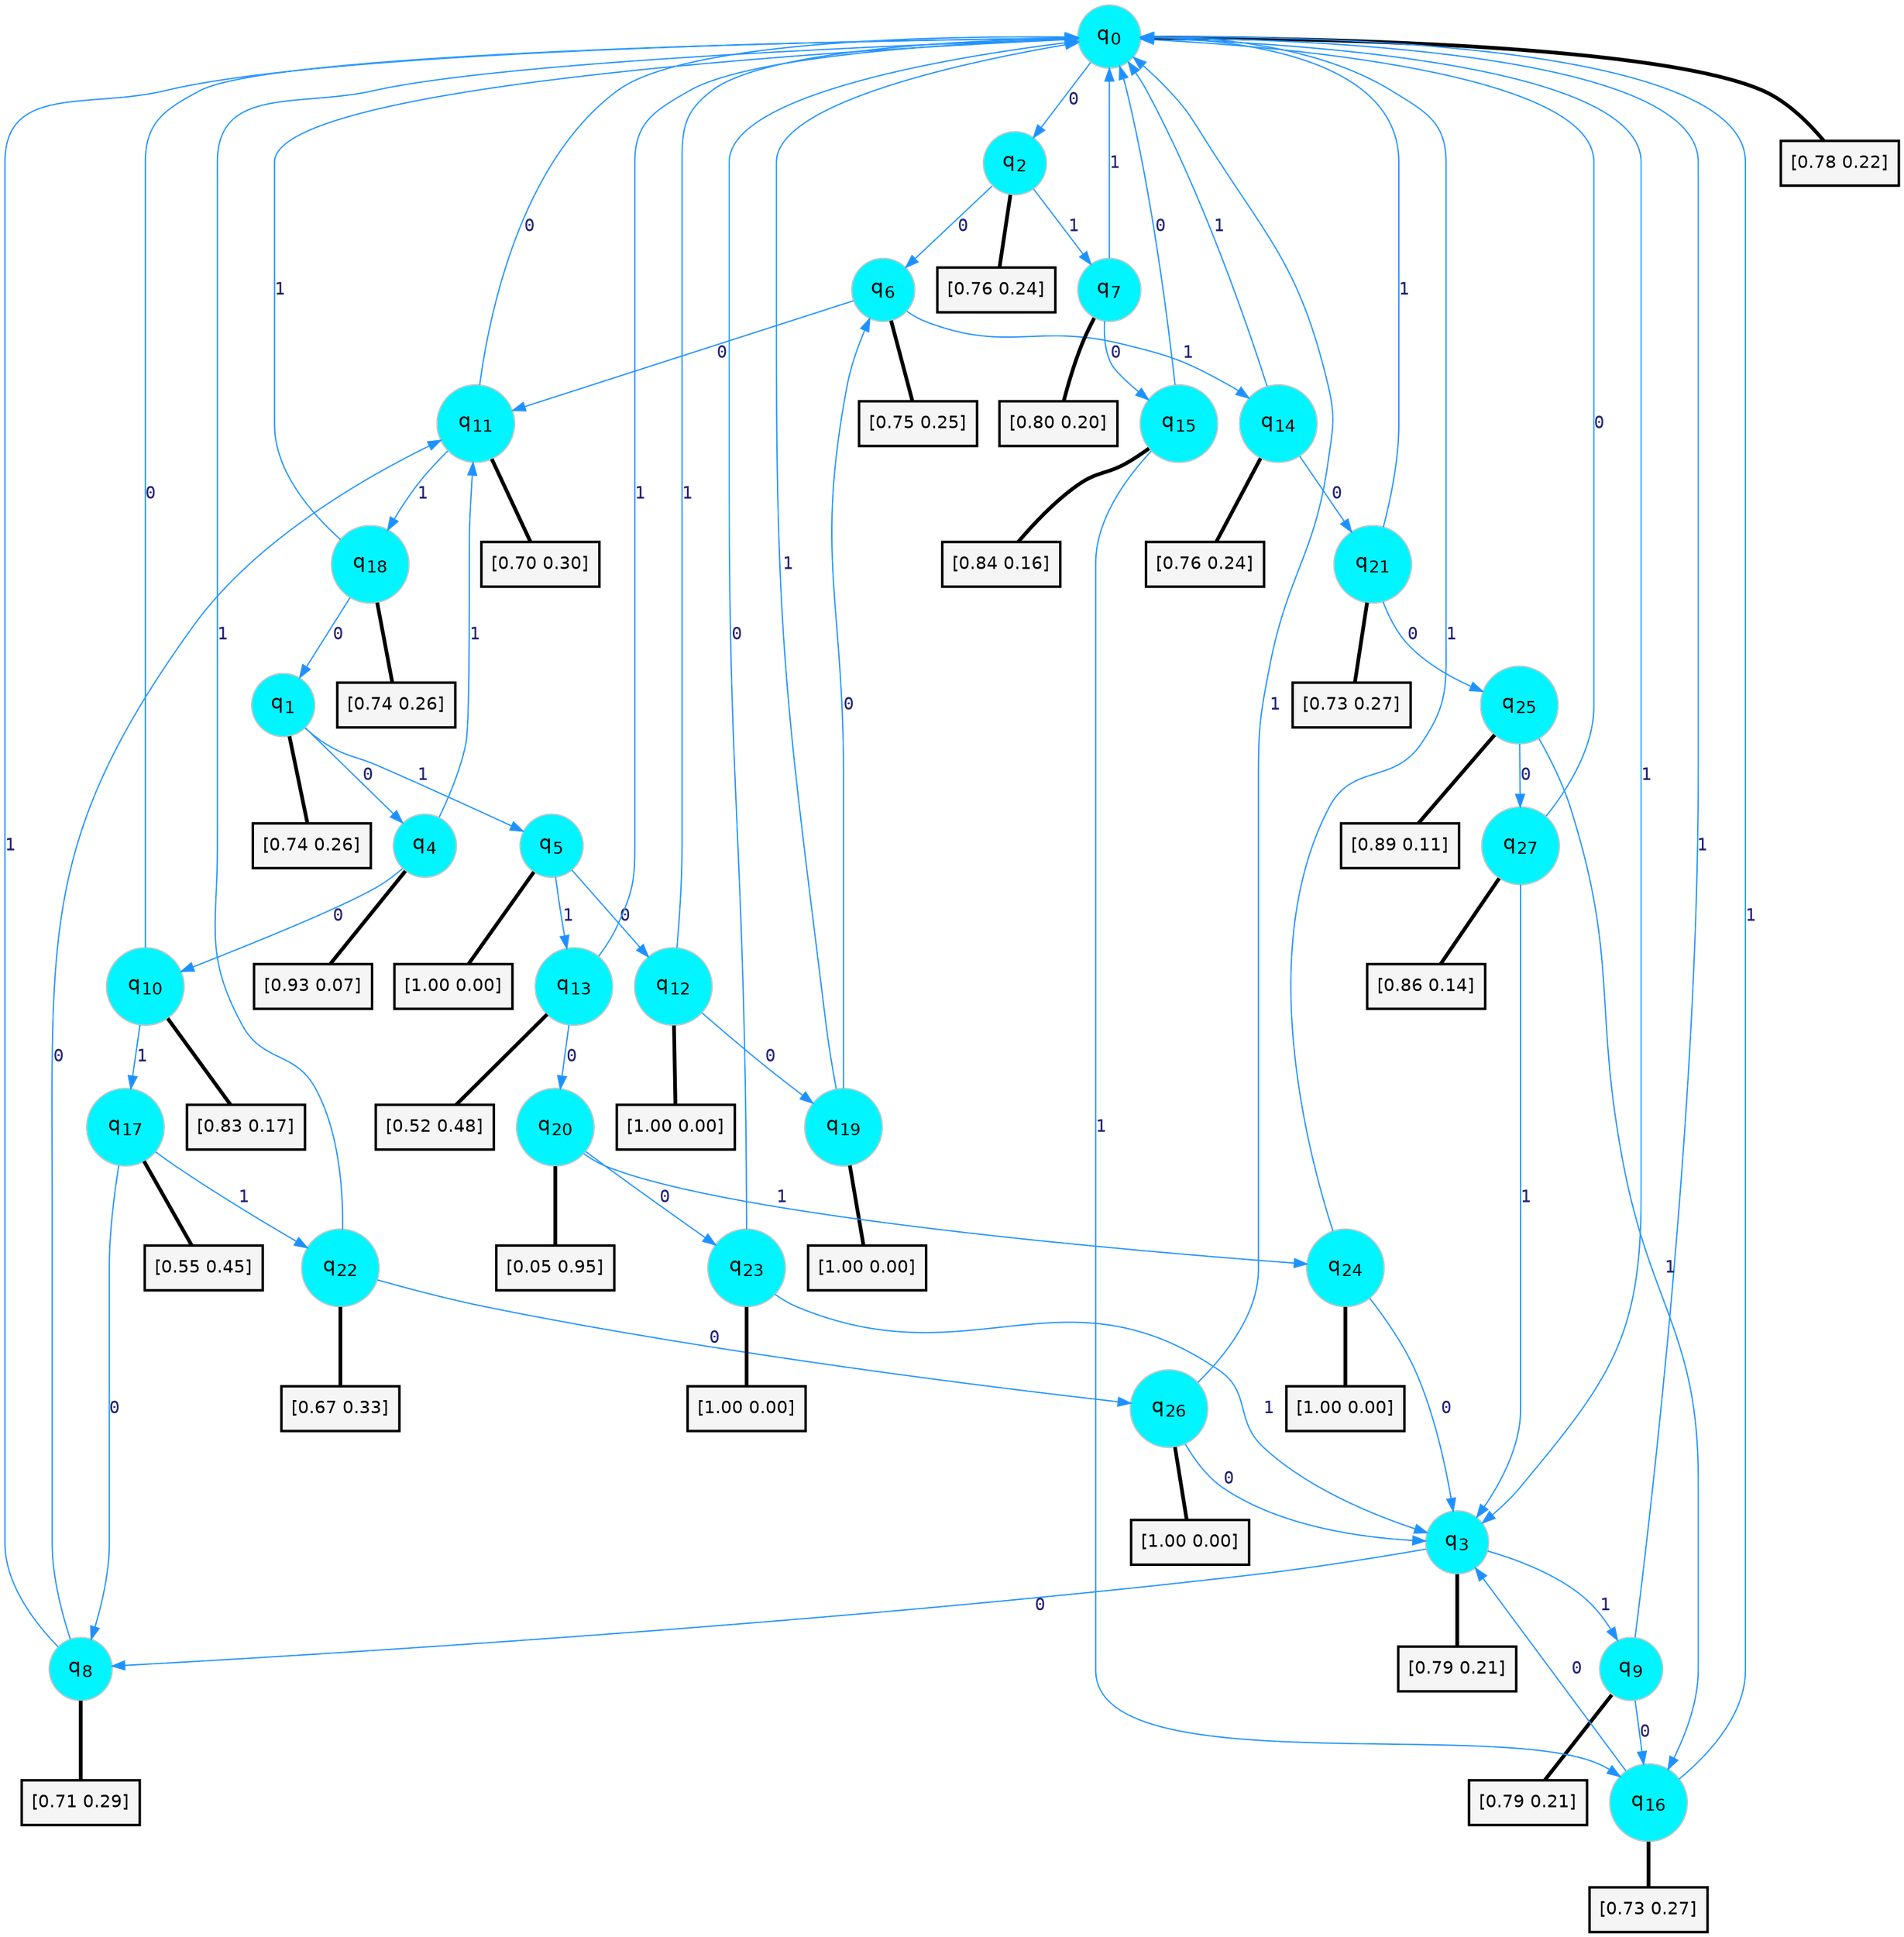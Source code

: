 digraph G {
graph [
bgcolor=transparent, dpi=300, rankdir=TD, size="40,25"];
node [
color=gray, fillcolor=turquoise1, fontcolor=black, fontname=Helvetica, fontsize=16, fontweight=bold, shape=circle, style=filled];
edge [
arrowsize=1, color=dodgerblue1, fontcolor=midnightblue, fontname=courier, fontweight=bold, penwidth=1, style=solid, weight=20];
0[label=<q<SUB>0</SUB>>];
1[label=<q<SUB>1</SUB>>];
2[label=<q<SUB>2</SUB>>];
3[label=<q<SUB>3</SUB>>];
4[label=<q<SUB>4</SUB>>];
5[label=<q<SUB>5</SUB>>];
6[label=<q<SUB>6</SUB>>];
7[label=<q<SUB>7</SUB>>];
8[label=<q<SUB>8</SUB>>];
9[label=<q<SUB>9</SUB>>];
10[label=<q<SUB>10</SUB>>];
11[label=<q<SUB>11</SUB>>];
12[label=<q<SUB>12</SUB>>];
13[label=<q<SUB>13</SUB>>];
14[label=<q<SUB>14</SUB>>];
15[label=<q<SUB>15</SUB>>];
16[label=<q<SUB>16</SUB>>];
17[label=<q<SUB>17</SUB>>];
18[label=<q<SUB>18</SUB>>];
19[label=<q<SUB>19</SUB>>];
20[label=<q<SUB>20</SUB>>];
21[label=<q<SUB>21</SUB>>];
22[label=<q<SUB>22</SUB>>];
23[label=<q<SUB>23</SUB>>];
24[label=<q<SUB>24</SUB>>];
25[label=<q<SUB>25</SUB>>];
26[label=<q<SUB>26</SUB>>];
27[label=<q<SUB>27</SUB>>];
28[label="[0.78 0.22]", shape=box,fontcolor=black, fontname=Helvetica, fontsize=14, penwidth=2, fillcolor=whitesmoke,color=black];
29[label="[0.74 0.26]", shape=box,fontcolor=black, fontname=Helvetica, fontsize=14, penwidth=2, fillcolor=whitesmoke,color=black];
30[label="[0.76 0.24]", shape=box,fontcolor=black, fontname=Helvetica, fontsize=14, penwidth=2, fillcolor=whitesmoke,color=black];
31[label="[0.79 0.21]", shape=box,fontcolor=black, fontname=Helvetica, fontsize=14, penwidth=2, fillcolor=whitesmoke,color=black];
32[label="[0.93 0.07]", shape=box,fontcolor=black, fontname=Helvetica, fontsize=14, penwidth=2, fillcolor=whitesmoke,color=black];
33[label="[1.00 0.00]", shape=box,fontcolor=black, fontname=Helvetica, fontsize=14, penwidth=2, fillcolor=whitesmoke,color=black];
34[label="[0.75 0.25]", shape=box,fontcolor=black, fontname=Helvetica, fontsize=14, penwidth=2, fillcolor=whitesmoke,color=black];
35[label="[0.80 0.20]", shape=box,fontcolor=black, fontname=Helvetica, fontsize=14, penwidth=2, fillcolor=whitesmoke,color=black];
36[label="[0.71 0.29]", shape=box,fontcolor=black, fontname=Helvetica, fontsize=14, penwidth=2, fillcolor=whitesmoke,color=black];
37[label="[0.79 0.21]", shape=box,fontcolor=black, fontname=Helvetica, fontsize=14, penwidth=2, fillcolor=whitesmoke,color=black];
38[label="[0.83 0.17]", shape=box,fontcolor=black, fontname=Helvetica, fontsize=14, penwidth=2, fillcolor=whitesmoke,color=black];
39[label="[0.70 0.30]", shape=box,fontcolor=black, fontname=Helvetica, fontsize=14, penwidth=2, fillcolor=whitesmoke,color=black];
40[label="[1.00 0.00]", shape=box,fontcolor=black, fontname=Helvetica, fontsize=14, penwidth=2, fillcolor=whitesmoke,color=black];
41[label="[0.52 0.48]", shape=box,fontcolor=black, fontname=Helvetica, fontsize=14, penwidth=2, fillcolor=whitesmoke,color=black];
42[label="[0.76 0.24]", shape=box,fontcolor=black, fontname=Helvetica, fontsize=14, penwidth=2, fillcolor=whitesmoke,color=black];
43[label="[0.84 0.16]", shape=box,fontcolor=black, fontname=Helvetica, fontsize=14, penwidth=2, fillcolor=whitesmoke,color=black];
44[label="[0.73 0.27]", shape=box,fontcolor=black, fontname=Helvetica, fontsize=14, penwidth=2, fillcolor=whitesmoke,color=black];
45[label="[0.55 0.45]", shape=box,fontcolor=black, fontname=Helvetica, fontsize=14, penwidth=2, fillcolor=whitesmoke,color=black];
46[label="[0.74 0.26]", shape=box,fontcolor=black, fontname=Helvetica, fontsize=14, penwidth=2, fillcolor=whitesmoke,color=black];
47[label="[1.00 0.00]", shape=box,fontcolor=black, fontname=Helvetica, fontsize=14, penwidth=2, fillcolor=whitesmoke,color=black];
48[label="[0.05 0.95]", shape=box,fontcolor=black, fontname=Helvetica, fontsize=14, penwidth=2, fillcolor=whitesmoke,color=black];
49[label="[0.73 0.27]", shape=box,fontcolor=black, fontname=Helvetica, fontsize=14, penwidth=2, fillcolor=whitesmoke,color=black];
50[label="[0.67 0.33]", shape=box,fontcolor=black, fontname=Helvetica, fontsize=14, penwidth=2, fillcolor=whitesmoke,color=black];
51[label="[1.00 0.00]", shape=box,fontcolor=black, fontname=Helvetica, fontsize=14, penwidth=2, fillcolor=whitesmoke,color=black];
52[label="[1.00 0.00]", shape=box,fontcolor=black, fontname=Helvetica, fontsize=14, penwidth=2, fillcolor=whitesmoke,color=black];
53[label="[0.89 0.11]", shape=box,fontcolor=black, fontname=Helvetica, fontsize=14, penwidth=2, fillcolor=whitesmoke,color=black];
54[label="[1.00 0.00]", shape=box,fontcolor=black, fontname=Helvetica, fontsize=14, penwidth=2, fillcolor=whitesmoke,color=black];
55[label="[0.86 0.14]", shape=box,fontcolor=black, fontname=Helvetica, fontsize=14, penwidth=2, fillcolor=whitesmoke,color=black];
0->2 [label=0];
0->3 [label=1];
0->28 [arrowhead=none, penwidth=3,color=black];
1->4 [label=0];
1->5 [label=1];
1->29 [arrowhead=none, penwidth=3,color=black];
2->6 [label=0];
2->7 [label=1];
2->30 [arrowhead=none, penwidth=3,color=black];
3->8 [label=0];
3->9 [label=1];
3->31 [arrowhead=none, penwidth=3,color=black];
4->10 [label=0];
4->11 [label=1];
4->32 [arrowhead=none, penwidth=3,color=black];
5->12 [label=0];
5->13 [label=1];
5->33 [arrowhead=none, penwidth=3,color=black];
6->11 [label=0];
6->14 [label=1];
6->34 [arrowhead=none, penwidth=3,color=black];
7->15 [label=0];
7->0 [label=1];
7->35 [arrowhead=none, penwidth=3,color=black];
8->11 [label=0];
8->0 [label=1];
8->36 [arrowhead=none, penwidth=3,color=black];
9->16 [label=0];
9->0 [label=1];
9->37 [arrowhead=none, penwidth=3,color=black];
10->0 [label=0];
10->17 [label=1];
10->38 [arrowhead=none, penwidth=3,color=black];
11->0 [label=0];
11->18 [label=1];
11->39 [arrowhead=none, penwidth=3,color=black];
12->19 [label=0];
12->0 [label=1];
12->40 [arrowhead=none, penwidth=3,color=black];
13->20 [label=0];
13->0 [label=1];
13->41 [arrowhead=none, penwidth=3,color=black];
14->21 [label=0];
14->0 [label=1];
14->42 [arrowhead=none, penwidth=3,color=black];
15->0 [label=0];
15->16 [label=1];
15->43 [arrowhead=none, penwidth=3,color=black];
16->3 [label=0];
16->0 [label=1];
16->44 [arrowhead=none, penwidth=3,color=black];
17->8 [label=0];
17->22 [label=1];
17->45 [arrowhead=none, penwidth=3,color=black];
18->1 [label=0];
18->0 [label=1];
18->46 [arrowhead=none, penwidth=3,color=black];
19->6 [label=0];
19->0 [label=1];
19->47 [arrowhead=none, penwidth=3,color=black];
20->23 [label=0];
20->24 [label=1];
20->48 [arrowhead=none, penwidth=3,color=black];
21->25 [label=0];
21->0 [label=1];
21->49 [arrowhead=none, penwidth=3,color=black];
22->26 [label=0];
22->0 [label=1];
22->50 [arrowhead=none, penwidth=3,color=black];
23->0 [label=0];
23->3 [label=1];
23->51 [arrowhead=none, penwidth=3,color=black];
24->3 [label=0];
24->0 [label=1];
24->52 [arrowhead=none, penwidth=3,color=black];
25->27 [label=0];
25->16 [label=1];
25->53 [arrowhead=none, penwidth=3,color=black];
26->3 [label=0];
26->0 [label=1];
26->54 [arrowhead=none, penwidth=3,color=black];
27->0 [label=0];
27->3 [label=1];
27->55 [arrowhead=none, penwidth=3,color=black];
}
